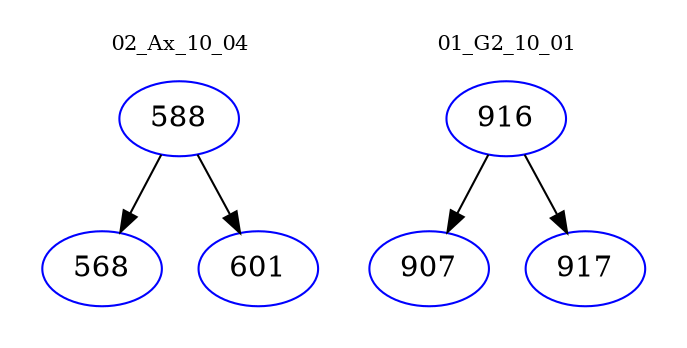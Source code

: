 digraph{
subgraph cluster_0 {
color = white
label = "02_Ax_10_04";
fontsize=10;
T0_588 [label="588", color="blue"]
T0_588 -> T0_568 [color="black"]
T0_568 [label="568", color="blue"]
T0_588 -> T0_601 [color="black"]
T0_601 [label="601", color="blue"]
}
subgraph cluster_1 {
color = white
label = "01_G2_10_01";
fontsize=10;
T1_916 [label="916", color="blue"]
T1_916 -> T1_907 [color="black"]
T1_907 [label="907", color="blue"]
T1_916 -> T1_917 [color="black"]
T1_917 [label="917", color="blue"]
}
}
